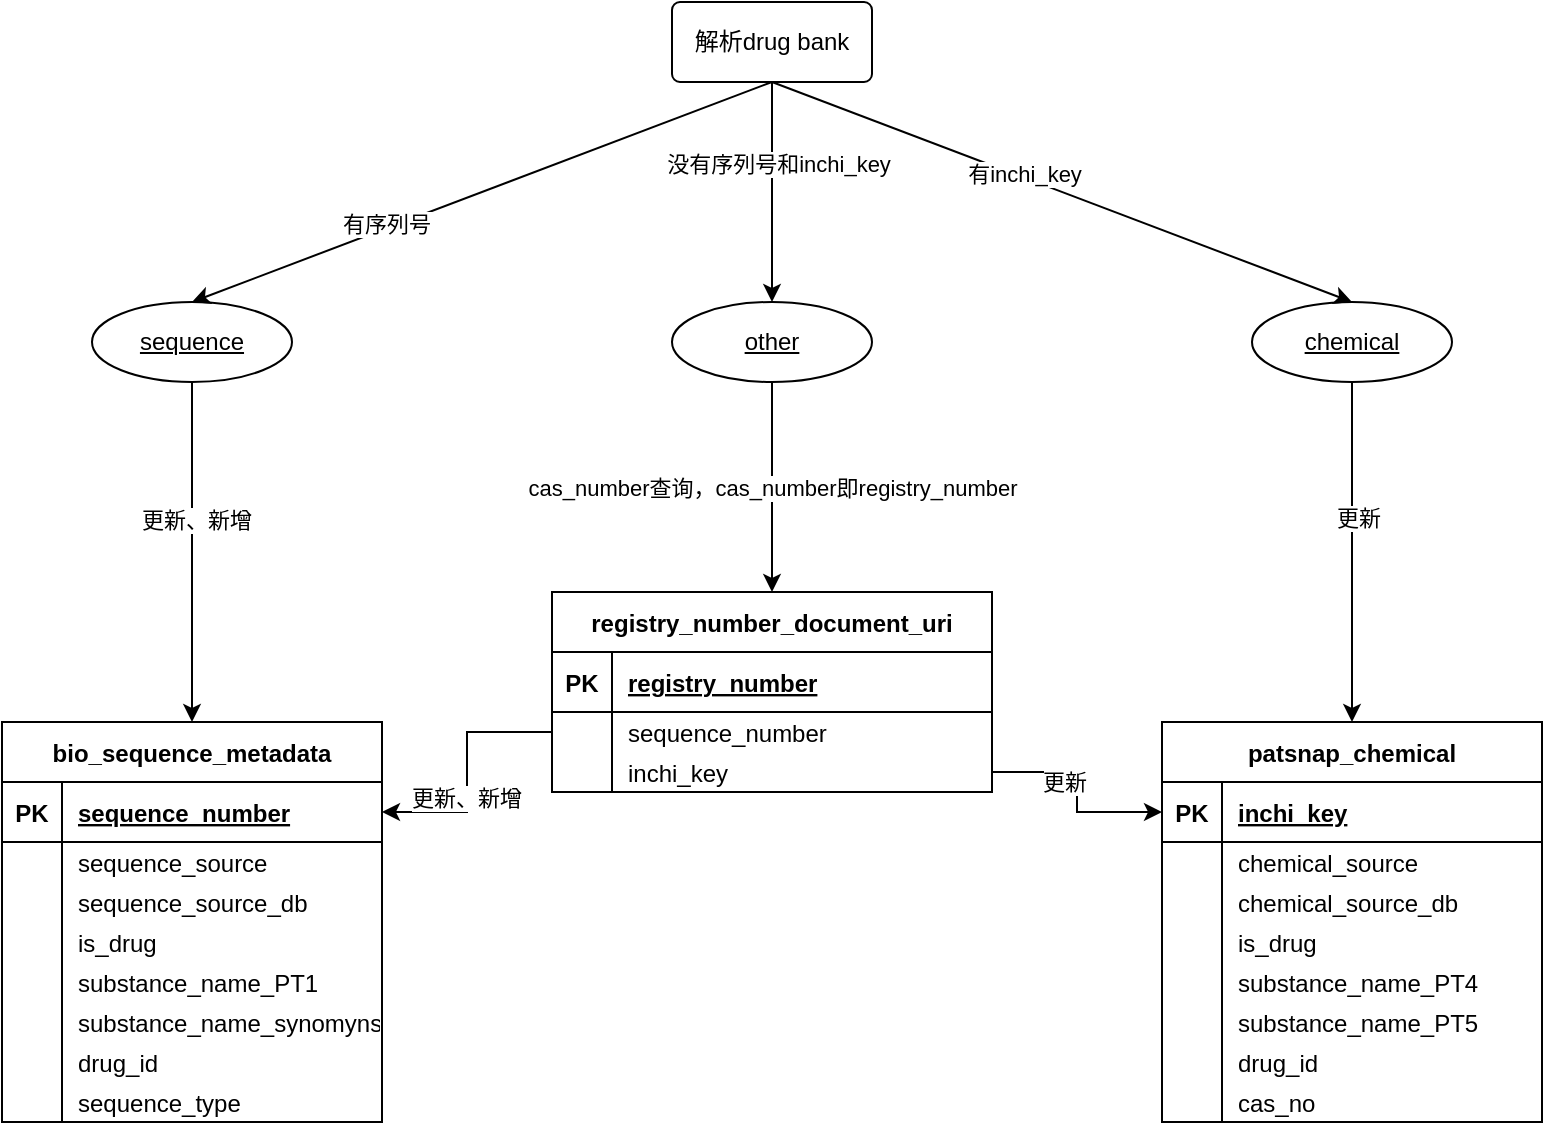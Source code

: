<mxfile version="13.9.3" type="github">
  <diagram name="Page-1" id="9f46799a-70d6-7492-0946-bef42562c5a5">
    <mxGraphModel dx="1422" dy="763" grid="1" gridSize="10" guides="1" tooltips="1" connect="1" arrows="1" fold="1" page="1" pageScale="1" pageWidth="1100" pageHeight="850" background="#ffffff" math="0" shadow="0">
      <root>
        <mxCell id="0" />
        <mxCell id="1" parent="0" />
        <mxCell id="uAUE-mV1pB7TqudJlasZ-59" value="解析drug bank" style="rounded=1;arcSize=10;whiteSpace=wrap;html=1;align=center;" vertex="1" parent="1">
          <mxGeometry x="450" y="130" width="100" height="40" as="geometry" />
        </mxCell>
        <mxCell id="uAUE-mV1pB7TqudJlasZ-154" style="edgeStyle=orthogonalEdgeStyle;rounded=0;orthogonalLoop=1;jettySize=auto;html=1;exitX=0.5;exitY=1;exitDx=0;exitDy=0;" edge="1" parent="1" source="uAUE-mV1pB7TqudJlasZ-60" target="uAUE-mV1pB7TqudJlasZ-106">
          <mxGeometry relative="1" as="geometry" />
        </mxCell>
        <mxCell id="uAUE-mV1pB7TqudJlasZ-155" value="更新、新增" style="edgeLabel;html=1;align=center;verticalAlign=middle;resizable=0;points=[];" vertex="1" connectable="0" parent="uAUE-mV1pB7TqudJlasZ-154">
          <mxGeometry x="-0.188" y="2" relative="1" as="geometry">
            <mxPoint as="offset" />
          </mxGeometry>
        </mxCell>
        <mxCell id="uAUE-mV1pB7TqudJlasZ-60" value="sequence" style="ellipse;whiteSpace=wrap;html=1;align=center;fontStyle=4;" vertex="1" parent="1">
          <mxGeometry x="160" y="280" width="100" height="40" as="geometry" />
        </mxCell>
        <mxCell id="uAUE-mV1pB7TqudJlasZ-146" value="cas_number查询，cas_number即registry_number" style="edgeStyle=orthogonalEdgeStyle;rounded=0;orthogonalLoop=1;jettySize=auto;html=1;exitX=0.5;exitY=1;exitDx=0;exitDy=0;entryX=0.5;entryY=0;entryDx=0;entryDy=0;" edge="1" parent="1" source="uAUE-mV1pB7TqudJlasZ-61" target="uAUE-mV1pB7TqudJlasZ-133">
          <mxGeometry relative="1" as="geometry" />
        </mxCell>
        <mxCell id="uAUE-mV1pB7TqudJlasZ-61" value="other" style="ellipse;whiteSpace=wrap;html=1;align=center;fontStyle=4;" vertex="1" parent="1">
          <mxGeometry x="450" y="280" width="100" height="40" as="geometry" />
        </mxCell>
        <mxCell id="uAUE-mV1pB7TqudJlasZ-77" style="edgeStyle=orthogonalEdgeStyle;rounded=0;orthogonalLoop=1;jettySize=auto;html=1;exitX=0.5;exitY=1;exitDx=0;exitDy=0;entryX=0.5;entryY=0;entryDx=0;entryDy=0;" edge="1" parent="1" source="uAUE-mV1pB7TqudJlasZ-62" target="uAUE-mV1pB7TqudJlasZ-81">
          <mxGeometry relative="1" as="geometry">
            <mxPoint x="815" y="480" as="targetPoint" />
          </mxGeometry>
        </mxCell>
        <mxCell id="uAUE-mV1pB7TqudJlasZ-78" value="更新" style="edgeLabel;html=1;align=center;verticalAlign=middle;resizable=0;points=[];" vertex="1" connectable="0" parent="uAUE-mV1pB7TqudJlasZ-77">
          <mxGeometry x="-0.2" y="3" relative="1" as="geometry">
            <mxPoint as="offset" />
          </mxGeometry>
        </mxCell>
        <mxCell id="uAUE-mV1pB7TqudJlasZ-62" value="chemical" style="ellipse;whiteSpace=wrap;html=1;align=center;fontStyle=4;" vertex="1" parent="1">
          <mxGeometry x="740" y="280" width="100" height="40" as="geometry" />
        </mxCell>
        <mxCell id="uAUE-mV1pB7TqudJlasZ-70" value="" style="endArrow=classic;html=1;exitX=0.5;exitY=1;exitDx=0;exitDy=0;entryX=0.5;entryY=0;entryDx=0;entryDy=0;" edge="1" parent="1" source="uAUE-mV1pB7TqudJlasZ-59" target="uAUE-mV1pB7TqudJlasZ-60">
          <mxGeometry width="50" height="50" relative="1" as="geometry">
            <mxPoint x="250" y="270" as="sourcePoint" />
            <mxPoint x="210" y="270" as="targetPoint" />
          </mxGeometry>
        </mxCell>
        <mxCell id="uAUE-mV1pB7TqudJlasZ-71" value="有序列号" style="edgeLabel;html=1;align=center;verticalAlign=middle;resizable=0;points=[];" vertex="1" connectable="0" parent="uAUE-mV1pB7TqudJlasZ-70">
          <mxGeometry x="0.328" y="-1" relative="1" as="geometry">
            <mxPoint y="-1" as="offset" />
          </mxGeometry>
        </mxCell>
        <mxCell id="uAUE-mV1pB7TqudJlasZ-72" value="" style="endArrow=classic;html=1;entryX=0.5;entryY=0;entryDx=0;entryDy=0;" edge="1" parent="1" target="uAUE-mV1pB7TqudJlasZ-61">
          <mxGeometry width="50" height="50" relative="1" as="geometry">
            <mxPoint x="500" y="170" as="sourcePoint" />
            <mxPoint x="550" y="190" as="targetPoint" />
          </mxGeometry>
        </mxCell>
        <mxCell id="uAUE-mV1pB7TqudJlasZ-73" value="没有序列号和inchi_key" style="edgeLabel;html=1;align=center;verticalAlign=middle;resizable=0;points=[];" vertex="1" connectable="0" parent="uAUE-mV1pB7TqudJlasZ-72">
          <mxGeometry x="-0.255" y="3" relative="1" as="geometry">
            <mxPoint as="offset" />
          </mxGeometry>
        </mxCell>
        <mxCell id="uAUE-mV1pB7TqudJlasZ-75" value="" style="endArrow=classic;html=1;entryX=0.5;entryY=0;entryDx=0;entryDy=0;exitX=0.5;exitY=1;exitDx=0;exitDy=0;" edge="1" parent="1" source="uAUE-mV1pB7TqudJlasZ-59" target="uAUE-mV1pB7TqudJlasZ-62">
          <mxGeometry width="50" height="50" relative="1" as="geometry">
            <mxPoint x="680" y="270" as="sourcePoint" />
            <mxPoint x="730" y="220" as="targetPoint" />
          </mxGeometry>
        </mxCell>
        <mxCell id="uAUE-mV1pB7TqudJlasZ-76" value="有inchi_key" style="edgeLabel;html=1;align=center;verticalAlign=middle;resizable=0;points=[];" vertex="1" connectable="0" parent="uAUE-mV1pB7TqudJlasZ-75">
          <mxGeometry x="-0.135" y="2" relative="1" as="geometry">
            <mxPoint as="offset" />
          </mxGeometry>
        </mxCell>
        <mxCell id="uAUE-mV1pB7TqudJlasZ-81" value="patsnap_chemical" style="shape=table;startSize=30;container=1;collapsible=1;childLayout=tableLayout;fixedRows=1;rowLines=0;fontStyle=1;align=center;resizeLast=1;" vertex="1" parent="1">
          <mxGeometry x="695" y="490" width="190" height="200" as="geometry" />
        </mxCell>
        <mxCell id="uAUE-mV1pB7TqudJlasZ-82" value="" style="shape=partialRectangle;collapsible=0;dropTarget=0;pointerEvents=0;fillColor=none;top=0;left=0;bottom=1;right=0;points=[[0,0.5],[1,0.5]];portConstraint=eastwest;" vertex="1" parent="uAUE-mV1pB7TqudJlasZ-81">
          <mxGeometry y="30" width="190" height="30" as="geometry" />
        </mxCell>
        <mxCell id="uAUE-mV1pB7TqudJlasZ-83" value="PK" style="shape=partialRectangle;connectable=0;fillColor=none;top=0;left=0;bottom=0;right=0;fontStyle=1;overflow=hidden;" vertex="1" parent="uAUE-mV1pB7TqudJlasZ-82">
          <mxGeometry width="30" height="30" as="geometry" />
        </mxCell>
        <mxCell id="uAUE-mV1pB7TqudJlasZ-84" value="inchi_key" style="shape=partialRectangle;connectable=0;fillColor=none;top=0;left=0;bottom=0;right=0;align=left;spacingLeft=6;fontStyle=5;overflow=hidden;" vertex="1" parent="uAUE-mV1pB7TqudJlasZ-82">
          <mxGeometry x="30" width="160" height="30" as="geometry" />
        </mxCell>
        <mxCell id="uAUE-mV1pB7TqudJlasZ-85" value="" style="shape=partialRectangle;collapsible=0;dropTarget=0;pointerEvents=0;fillColor=none;top=0;left=0;bottom=0;right=0;points=[[0,0.5],[1,0.5]];portConstraint=eastwest;" vertex="1" parent="uAUE-mV1pB7TqudJlasZ-81">
          <mxGeometry y="60" width="190" height="20" as="geometry" />
        </mxCell>
        <mxCell id="uAUE-mV1pB7TqudJlasZ-86" value="" style="shape=partialRectangle;connectable=0;fillColor=none;top=0;left=0;bottom=0;right=0;editable=1;overflow=hidden;" vertex="1" parent="uAUE-mV1pB7TqudJlasZ-85">
          <mxGeometry width="30" height="20" as="geometry" />
        </mxCell>
        <mxCell id="uAUE-mV1pB7TqudJlasZ-87" value="chemical_source" style="shape=partialRectangle;connectable=0;fillColor=none;top=0;left=0;bottom=0;right=0;align=left;spacingLeft=6;overflow=hidden;" vertex="1" parent="uAUE-mV1pB7TqudJlasZ-85">
          <mxGeometry x="30" width="160" height="20" as="geometry" />
        </mxCell>
        <mxCell id="uAUE-mV1pB7TqudJlasZ-88" value="" style="shape=partialRectangle;collapsible=0;dropTarget=0;pointerEvents=0;fillColor=none;top=0;left=0;bottom=0;right=0;points=[[0,0.5],[1,0.5]];portConstraint=eastwest;" vertex="1" parent="uAUE-mV1pB7TqudJlasZ-81">
          <mxGeometry y="80" width="190" height="20" as="geometry" />
        </mxCell>
        <mxCell id="uAUE-mV1pB7TqudJlasZ-89" value="" style="shape=partialRectangle;connectable=0;fillColor=none;top=0;left=0;bottom=0;right=0;editable=1;overflow=hidden;" vertex="1" parent="uAUE-mV1pB7TqudJlasZ-88">
          <mxGeometry width="30" height="20" as="geometry" />
        </mxCell>
        <mxCell id="uAUE-mV1pB7TqudJlasZ-90" value="chemical_source_db" style="shape=partialRectangle;connectable=0;fillColor=none;top=0;left=0;bottom=0;right=0;align=left;spacingLeft=6;overflow=hidden;" vertex="1" parent="uAUE-mV1pB7TqudJlasZ-88">
          <mxGeometry x="30" width="160" height="20" as="geometry" />
        </mxCell>
        <mxCell id="uAUE-mV1pB7TqudJlasZ-91" value="" style="shape=partialRectangle;collapsible=0;dropTarget=0;pointerEvents=0;fillColor=none;top=0;left=0;bottom=0;right=0;points=[[0,0.5],[1,0.5]];portConstraint=eastwest;" vertex="1" parent="uAUE-mV1pB7TqudJlasZ-81">
          <mxGeometry y="100" width="190" height="20" as="geometry" />
        </mxCell>
        <mxCell id="uAUE-mV1pB7TqudJlasZ-92" value="" style="shape=partialRectangle;connectable=0;fillColor=none;top=0;left=0;bottom=0;right=0;editable=1;overflow=hidden;" vertex="1" parent="uAUE-mV1pB7TqudJlasZ-91">
          <mxGeometry width="30" height="20" as="geometry" />
        </mxCell>
        <mxCell id="uAUE-mV1pB7TqudJlasZ-93" value="is_drug" style="shape=partialRectangle;connectable=0;fillColor=none;top=0;left=0;bottom=0;right=0;align=left;spacingLeft=6;overflow=hidden;" vertex="1" parent="uAUE-mV1pB7TqudJlasZ-91">
          <mxGeometry x="30" width="160" height="20" as="geometry" />
        </mxCell>
        <mxCell id="uAUE-mV1pB7TqudJlasZ-97" value="" style="shape=partialRectangle;collapsible=0;dropTarget=0;pointerEvents=0;fillColor=none;top=0;left=0;bottom=0;right=0;points=[[0,0.5],[1,0.5]];portConstraint=eastwest;" vertex="1" parent="uAUE-mV1pB7TqudJlasZ-81">
          <mxGeometry y="120" width="190" height="20" as="geometry" />
        </mxCell>
        <mxCell id="uAUE-mV1pB7TqudJlasZ-98" value="" style="shape=partialRectangle;connectable=0;fillColor=none;top=0;left=0;bottom=0;right=0;editable=1;overflow=hidden;" vertex="1" parent="uAUE-mV1pB7TqudJlasZ-97">
          <mxGeometry width="30" height="20" as="geometry" />
        </mxCell>
        <mxCell id="uAUE-mV1pB7TqudJlasZ-99" value="substance_name_PT4" style="shape=partialRectangle;connectable=0;fillColor=none;top=0;left=0;bottom=0;right=0;align=left;spacingLeft=6;overflow=hidden;" vertex="1" parent="uAUE-mV1pB7TqudJlasZ-97">
          <mxGeometry x="30" width="160" height="20" as="geometry" />
        </mxCell>
        <mxCell id="uAUE-mV1pB7TqudJlasZ-100" value="" style="shape=partialRectangle;collapsible=0;dropTarget=0;pointerEvents=0;fillColor=none;top=0;left=0;bottom=0;right=0;points=[[0,0.5],[1,0.5]];portConstraint=eastwest;" vertex="1" parent="uAUE-mV1pB7TqudJlasZ-81">
          <mxGeometry y="140" width="190" height="20" as="geometry" />
        </mxCell>
        <mxCell id="uAUE-mV1pB7TqudJlasZ-101" value="" style="shape=partialRectangle;connectable=0;fillColor=none;top=0;left=0;bottom=0;right=0;editable=1;overflow=hidden;" vertex="1" parent="uAUE-mV1pB7TqudJlasZ-100">
          <mxGeometry width="30" height="20" as="geometry" />
        </mxCell>
        <mxCell id="uAUE-mV1pB7TqudJlasZ-102" value="substance_name_PT5" style="shape=partialRectangle;connectable=0;fillColor=none;top=0;left=0;bottom=0;right=0;align=left;spacingLeft=6;overflow=hidden;" vertex="1" parent="uAUE-mV1pB7TqudJlasZ-100">
          <mxGeometry x="30" width="160" height="20" as="geometry" />
        </mxCell>
        <mxCell id="uAUE-mV1pB7TqudJlasZ-103" value="" style="shape=partialRectangle;collapsible=0;dropTarget=0;pointerEvents=0;fillColor=none;top=0;left=0;bottom=0;right=0;points=[[0,0.5],[1,0.5]];portConstraint=eastwest;" vertex="1" parent="uAUE-mV1pB7TqudJlasZ-81">
          <mxGeometry y="160" width="190" height="20" as="geometry" />
        </mxCell>
        <mxCell id="uAUE-mV1pB7TqudJlasZ-104" value="" style="shape=partialRectangle;connectable=0;fillColor=none;top=0;left=0;bottom=0;right=0;editable=1;overflow=hidden;" vertex="1" parent="uAUE-mV1pB7TqudJlasZ-103">
          <mxGeometry width="30" height="20" as="geometry" />
        </mxCell>
        <mxCell id="uAUE-mV1pB7TqudJlasZ-105" value="drug_id" style="shape=partialRectangle;connectable=0;fillColor=none;top=0;left=0;bottom=0;right=0;align=left;spacingLeft=6;overflow=hidden;" vertex="1" parent="uAUE-mV1pB7TqudJlasZ-103">
          <mxGeometry x="30" width="160" height="20" as="geometry" />
        </mxCell>
        <mxCell id="uAUE-mV1pB7TqudJlasZ-156" value="" style="shape=partialRectangle;collapsible=0;dropTarget=0;pointerEvents=0;fillColor=none;top=0;left=0;bottom=0;right=0;points=[[0,0.5],[1,0.5]];portConstraint=eastwest;" vertex="1" parent="uAUE-mV1pB7TqudJlasZ-81">
          <mxGeometry y="180" width="190" height="20" as="geometry" />
        </mxCell>
        <mxCell id="uAUE-mV1pB7TqudJlasZ-157" value="" style="shape=partialRectangle;connectable=0;fillColor=none;top=0;left=0;bottom=0;right=0;editable=1;overflow=hidden;" vertex="1" parent="uAUE-mV1pB7TqudJlasZ-156">
          <mxGeometry width="30" height="20" as="geometry" />
        </mxCell>
        <mxCell id="uAUE-mV1pB7TqudJlasZ-158" value="cas_no" style="shape=partialRectangle;connectable=0;fillColor=none;top=0;left=0;bottom=0;right=0;align=left;spacingLeft=6;overflow=hidden;" vertex="1" parent="uAUE-mV1pB7TqudJlasZ-156">
          <mxGeometry x="30" width="160" height="20" as="geometry" />
        </mxCell>
        <mxCell id="uAUE-mV1pB7TqudJlasZ-106" value="bio_sequence_metadata" style="shape=table;startSize=30;container=1;collapsible=1;childLayout=tableLayout;fixedRows=1;rowLines=0;fontStyle=1;align=center;resizeLast=1;" vertex="1" parent="1">
          <mxGeometry x="115" y="490" width="190" height="200" as="geometry" />
        </mxCell>
        <mxCell id="uAUE-mV1pB7TqudJlasZ-107" value="" style="shape=partialRectangle;collapsible=0;dropTarget=0;pointerEvents=0;fillColor=none;top=0;left=0;bottom=1;right=0;points=[[0,0.5],[1,0.5]];portConstraint=eastwest;" vertex="1" parent="uAUE-mV1pB7TqudJlasZ-106">
          <mxGeometry y="30" width="190" height="30" as="geometry" />
        </mxCell>
        <mxCell id="uAUE-mV1pB7TqudJlasZ-108" value="PK" style="shape=partialRectangle;connectable=0;fillColor=none;top=0;left=0;bottom=0;right=0;fontStyle=1;overflow=hidden;" vertex="1" parent="uAUE-mV1pB7TqudJlasZ-107">
          <mxGeometry width="30" height="30" as="geometry" />
        </mxCell>
        <mxCell id="uAUE-mV1pB7TqudJlasZ-109" value="sequence_number" style="shape=partialRectangle;connectable=0;fillColor=none;top=0;left=0;bottom=0;right=0;align=left;spacingLeft=6;fontStyle=5;overflow=hidden;" vertex="1" parent="uAUE-mV1pB7TqudJlasZ-107">
          <mxGeometry x="30" width="160" height="30" as="geometry" />
        </mxCell>
        <mxCell id="uAUE-mV1pB7TqudJlasZ-110" value="" style="shape=partialRectangle;collapsible=0;dropTarget=0;pointerEvents=0;fillColor=none;top=0;left=0;bottom=0;right=0;points=[[0,0.5],[1,0.5]];portConstraint=eastwest;" vertex="1" parent="uAUE-mV1pB7TqudJlasZ-106">
          <mxGeometry y="60" width="190" height="20" as="geometry" />
        </mxCell>
        <mxCell id="uAUE-mV1pB7TqudJlasZ-111" value="" style="shape=partialRectangle;connectable=0;fillColor=none;top=0;left=0;bottom=0;right=0;editable=1;overflow=hidden;" vertex="1" parent="uAUE-mV1pB7TqudJlasZ-110">
          <mxGeometry width="30" height="20" as="geometry" />
        </mxCell>
        <mxCell id="uAUE-mV1pB7TqudJlasZ-112" value="sequence_source" style="shape=partialRectangle;connectable=0;fillColor=none;top=0;left=0;bottom=0;right=0;align=left;spacingLeft=6;overflow=hidden;" vertex="1" parent="uAUE-mV1pB7TqudJlasZ-110">
          <mxGeometry x="30" width="160" height="20" as="geometry" />
        </mxCell>
        <mxCell id="uAUE-mV1pB7TqudJlasZ-113" value="" style="shape=partialRectangle;collapsible=0;dropTarget=0;pointerEvents=0;fillColor=none;top=0;left=0;bottom=0;right=0;points=[[0,0.5],[1,0.5]];portConstraint=eastwest;" vertex="1" parent="uAUE-mV1pB7TqudJlasZ-106">
          <mxGeometry y="80" width="190" height="20" as="geometry" />
        </mxCell>
        <mxCell id="uAUE-mV1pB7TqudJlasZ-114" value="" style="shape=partialRectangle;connectable=0;fillColor=none;top=0;left=0;bottom=0;right=0;editable=1;overflow=hidden;" vertex="1" parent="uAUE-mV1pB7TqudJlasZ-113">
          <mxGeometry width="30" height="20" as="geometry" />
        </mxCell>
        <mxCell id="uAUE-mV1pB7TqudJlasZ-115" value="sequence_source_db" style="shape=partialRectangle;connectable=0;fillColor=none;top=0;left=0;bottom=0;right=0;align=left;spacingLeft=6;overflow=hidden;" vertex="1" parent="uAUE-mV1pB7TqudJlasZ-113">
          <mxGeometry x="30" width="160" height="20" as="geometry" />
        </mxCell>
        <mxCell id="uAUE-mV1pB7TqudJlasZ-116" value="" style="shape=partialRectangle;collapsible=0;dropTarget=0;pointerEvents=0;fillColor=none;top=0;left=0;bottom=0;right=0;points=[[0,0.5],[1,0.5]];portConstraint=eastwest;" vertex="1" parent="uAUE-mV1pB7TqudJlasZ-106">
          <mxGeometry y="100" width="190" height="20" as="geometry" />
        </mxCell>
        <mxCell id="uAUE-mV1pB7TqudJlasZ-117" value="" style="shape=partialRectangle;connectable=0;fillColor=none;top=0;left=0;bottom=0;right=0;editable=1;overflow=hidden;" vertex="1" parent="uAUE-mV1pB7TqudJlasZ-116">
          <mxGeometry width="30" height="20" as="geometry" />
        </mxCell>
        <mxCell id="uAUE-mV1pB7TqudJlasZ-118" value="is_drug" style="shape=partialRectangle;connectable=0;fillColor=none;top=0;left=0;bottom=0;right=0;align=left;spacingLeft=6;overflow=hidden;" vertex="1" parent="uAUE-mV1pB7TqudJlasZ-116">
          <mxGeometry x="30" width="160" height="20" as="geometry" />
        </mxCell>
        <mxCell id="uAUE-mV1pB7TqudJlasZ-119" value="" style="shape=partialRectangle;collapsible=0;dropTarget=0;pointerEvents=0;fillColor=none;top=0;left=0;bottom=0;right=0;points=[[0,0.5],[1,0.5]];portConstraint=eastwest;" vertex="1" parent="uAUE-mV1pB7TqudJlasZ-106">
          <mxGeometry y="120" width="190" height="20" as="geometry" />
        </mxCell>
        <mxCell id="uAUE-mV1pB7TqudJlasZ-120" value="" style="shape=partialRectangle;connectable=0;fillColor=none;top=0;left=0;bottom=0;right=0;editable=1;overflow=hidden;" vertex="1" parent="uAUE-mV1pB7TqudJlasZ-119">
          <mxGeometry width="30" height="20" as="geometry" />
        </mxCell>
        <mxCell id="uAUE-mV1pB7TqudJlasZ-121" value="substance_name_PT1" style="shape=partialRectangle;connectable=0;fillColor=none;top=0;left=0;bottom=0;right=0;align=left;spacingLeft=6;overflow=hidden;" vertex="1" parent="uAUE-mV1pB7TqudJlasZ-119">
          <mxGeometry x="30" width="160" height="20" as="geometry" />
        </mxCell>
        <mxCell id="uAUE-mV1pB7TqudJlasZ-122" value="" style="shape=partialRectangle;collapsible=0;dropTarget=0;pointerEvents=0;fillColor=none;top=0;left=0;bottom=0;right=0;points=[[0,0.5],[1,0.5]];portConstraint=eastwest;" vertex="1" parent="uAUE-mV1pB7TqudJlasZ-106">
          <mxGeometry y="140" width="190" height="20" as="geometry" />
        </mxCell>
        <mxCell id="uAUE-mV1pB7TqudJlasZ-123" value="" style="shape=partialRectangle;connectable=0;fillColor=none;top=0;left=0;bottom=0;right=0;editable=1;overflow=hidden;" vertex="1" parent="uAUE-mV1pB7TqudJlasZ-122">
          <mxGeometry width="30" height="20" as="geometry" />
        </mxCell>
        <mxCell id="uAUE-mV1pB7TqudJlasZ-124" value="substance_name_synomyns" style="shape=partialRectangle;connectable=0;fillColor=none;top=0;left=0;bottom=0;right=0;align=left;spacingLeft=6;overflow=hidden;" vertex="1" parent="uAUE-mV1pB7TqudJlasZ-122">
          <mxGeometry x="30" width="160" height="20" as="geometry" />
        </mxCell>
        <mxCell id="uAUE-mV1pB7TqudJlasZ-125" value="" style="shape=partialRectangle;collapsible=0;dropTarget=0;pointerEvents=0;fillColor=none;top=0;left=0;bottom=0;right=0;points=[[0,0.5],[1,0.5]];portConstraint=eastwest;" vertex="1" parent="uAUE-mV1pB7TqudJlasZ-106">
          <mxGeometry y="160" width="190" height="20" as="geometry" />
        </mxCell>
        <mxCell id="uAUE-mV1pB7TqudJlasZ-126" value="" style="shape=partialRectangle;connectable=0;fillColor=none;top=0;left=0;bottom=0;right=0;editable=1;overflow=hidden;" vertex="1" parent="uAUE-mV1pB7TqudJlasZ-125">
          <mxGeometry width="30" height="20" as="geometry" />
        </mxCell>
        <mxCell id="uAUE-mV1pB7TqudJlasZ-127" value="drug_id" style="shape=partialRectangle;connectable=0;fillColor=none;top=0;left=0;bottom=0;right=0;align=left;spacingLeft=6;overflow=hidden;" vertex="1" parent="uAUE-mV1pB7TqudJlasZ-125">
          <mxGeometry x="30" width="160" height="20" as="geometry" />
        </mxCell>
        <mxCell id="uAUE-mV1pB7TqudJlasZ-130" value="" style="shape=partialRectangle;collapsible=0;dropTarget=0;pointerEvents=0;fillColor=none;top=0;left=0;bottom=0;right=0;points=[[0,0.5],[1,0.5]];portConstraint=eastwest;" vertex="1" parent="uAUE-mV1pB7TqudJlasZ-106">
          <mxGeometry y="180" width="190" height="20" as="geometry" />
        </mxCell>
        <mxCell id="uAUE-mV1pB7TqudJlasZ-131" value="" style="shape=partialRectangle;connectable=0;fillColor=none;top=0;left=0;bottom=0;right=0;editable=1;overflow=hidden;" vertex="1" parent="uAUE-mV1pB7TqudJlasZ-130">
          <mxGeometry width="30" height="20" as="geometry" />
        </mxCell>
        <mxCell id="uAUE-mV1pB7TqudJlasZ-132" value="sequence_type" style="shape=partialRectangle;connectable=0;fillColor=none;top=0;left=0;bottom=0;right=0;align=left;spacingLeft=6;overflow=hidden;" vertex="1" parent="uAUE-mV1pB7TqudJlasZ-130">
          <mxGeometry x="30" width="160" height="20" as="geometry" />
        </mxCell>
        <mxCell id="uAUE-mV1pB7TqudJlasZ-133" value="registry_number_document_uri" style="shape=table;startSize=30;container=1;collapsible=1;childLayout=tableLayout;fixedRows=1;rowLines=0;fontStyle=1;align=center;resizeLast=1;" vertex="1" parent="1">
          <mxGeometry x="390" y="425" width="220" height="100" as="geometry" />
        </mxCell>
        <mxCell id="uAUE-mV1pB7TqudJlasZ-134" value="" style="shape=partialRectangle;collapsible=0;dropTarget=0;pointerEvents=0;fillColor=none;top=0;left=0;bottom=1;right=0;points=[[0,0.5],[1,0.5]];portConstraint=eastwest;" vertex="1" parent="uAUE-mV1pB7TqudJlasZ-133">
          <mxGeometry y="30" width="220" height="30" as="geometry" />
        </mxCell>
        <mxCell id="uAUE-mV1pB7TqudJlasZ-135" value="PK" style="shape=partialRectangle;connectable=0;fillColor=none;top=0;left=0;bottom=0;right=0;fontStyle=1;overflow=hidden;" vertex="1" parent="uAUE-mV1pB7TqudJlasZ-134">
          <mxGeometry width="30" height="30" as="geometry" />
        </mxCell>
        <mxCell id="uAUE-mV1pB7TqudJlasZ-136" value="registry_number" style="shape=partialRectangle;connectable=0;fillColor=none;top=0;left=0;bottom=0;right=0;align=left;spacingLeft=6;fontStyle=5;overflow=hidden;" vertex="1" parent="uAUE-mV1pB7TqudJlasZ-134">
          <mxGeometry x="30" width="190" height="30" as="geometry" />
        </mxCell>
        <mxCell id="uAUE-mV1pB7TqudJlasZ-137" value="" style="shape=partialRectangle;collapsible=0;dropTarget=0;pointerEvents=0;fillColor=none;top=0;left=0;bottom=0;right=0;points=[[0,0.5],[1,0.5]];portConstraint=eastwest;" vertex="1" parent="uAUE-mV1pB7TqudJlasZ-133">
          <mxGeometry y="60" width="220" height="20" as="geometry" />
        </mxCell>
        <mxCell id="uAUE-mV1pB7TqudJlasZ-138" value="" style="shape=partialRectangle;connectable=0;fillColor=none;top=0;left=0;bottom=0;right=0;editable=1;overflow=hidden;" vertex="1" parent="uAUE-mV1pB7TqudJlasZ-137">
          <mxGeometry width="30" height="20" as="geometry" />
        </mxCell>
        <mxCell id="uAUE-mV1pB7TqudJlasZ-139" value="sequence_number" style="shape=partialRectangle;connectable=0;fillColor=none;top=0;left=0;bottom=0;right=0;align=left;spacingLeft=6;overflow=hidden;" vertex="1" parent="uAUE-mV1pB7TqudJlasZ-137">
          <mxGeometry x="30" width="190" height="20" as="geometry" />
        </mxCell>
        <mxCell id="uAUE-mV1pB7TqudJlasZ-140" value="" style="shape=partialRectangle;collapsible=0;dropTarget=0;pointerEvents=0;fillColor=none;top=0;left=0;bottom=0;right=0;points=[[0,0.5],[1,0.5]];portConstraint=eastwest;" vertex="1" parent="uAUE-mV1pB7TqudJlasZ-133">
          <mxGeometry y="80" width="220" height="20" as="geometry" />
        </mxCell>
        <mxCell id="uAUE-mV1pB7TqudJlasZ-141" value="" style="shape=partialRectangle;connectable=0;fillColor=none;top=0;left=0;bottom=0;right=0;editable=1;overflow=hidden;" vertex="1" parent="uAUE-mV1pB7TqudJlasZ-140">
          <mxGeometry width="30" height="20" as="geometry" />
        </mxCell>
        <mxCell id="uAUE-mV1pB7TqudJlasZ-142" value="inchi_key" style="shape=partialRectangle;connectable=0;fillColor=none;top=0;left=0;bottom=0;right=0;align=left;spacingLeft=6;overflow=hidden;" vertex="1" parent="uAUE-mV1pB7TqudJlasZ-140">
          <mxGeometry x="30" width="190" height="20" as="geometry" />
        </mxCell>
        <mxCell id="uAUE-mV1pB7TqudJlasZ-149" style="edgeStyle=orthogonalEdgeStyle;rounded=0;orthogonalLoop=1;jettySize=auto;html=1;exitX=1;exitY=0.5;exitDx=0;exitDy=0;entryX=0;entryY=0.5;entryDx=0;entryDy=0;" edge="1" parent="1" source="uAUE-mV1pB7TqudJlasZ-140" target="uAUE-mV1pB7TqudJlasZ-82">
          <mxGeometry relative="1" as="geometry" />
        </mxCell>
        <mxCell id="uAUE-mV1pB7TqudJlasZ-150" value="更新" style="edgeLabel;html=1;align=center;verticalAlign=middle;resizable=0;points=[];" vertex="1" connectable="0" parent="uAUE-mV1pB7TqudJlasZ-149">
          <mxGeometry x="-0.322" y="-5" relative="1" as="geometry">
            <mxPoint as="offset" />
          </mxGeometry>
        </mxCell>
        <mxCell id="uAUE-mV1pB7TqudJlasZ-151" style="edgeStyle=orthogonalEdgeStyle;rounded=0;orthogonalLoop=1;jettySize=auto;html=1;exitX=0;exitY=0.5;exitDx=0;exitDy=0;entryX=1;entryY=0.5;entryDx=0;entryDy=0;" edge="1" parent="1" source="uAUE-mV1pB7TqudJlasZ-137" target="uAUE-mV1pB7TqudJlasZ-107">
          <mxGeometry relative="1" as="geometry" />
        </mxCell>
        <mxCell id="uAUE-mV1pB7TqudJlasZ-152" value="更新、新增" style="edgeLabel;html=1;align=center;verticalAlign=middle;resizable=0;points=[];" vertex="1" connectable="0" parent="uAUE-mV1pB7TqudJlasZ-151">
          <mxGeometry x="0.208" y="-1" relative="1" as="geometry">
            <mxPoint as="offset" />
          </mxGeometry>
        </mxCell>
      </root>
    </mxGraphModel>
  </diagram>
</mxfile>
